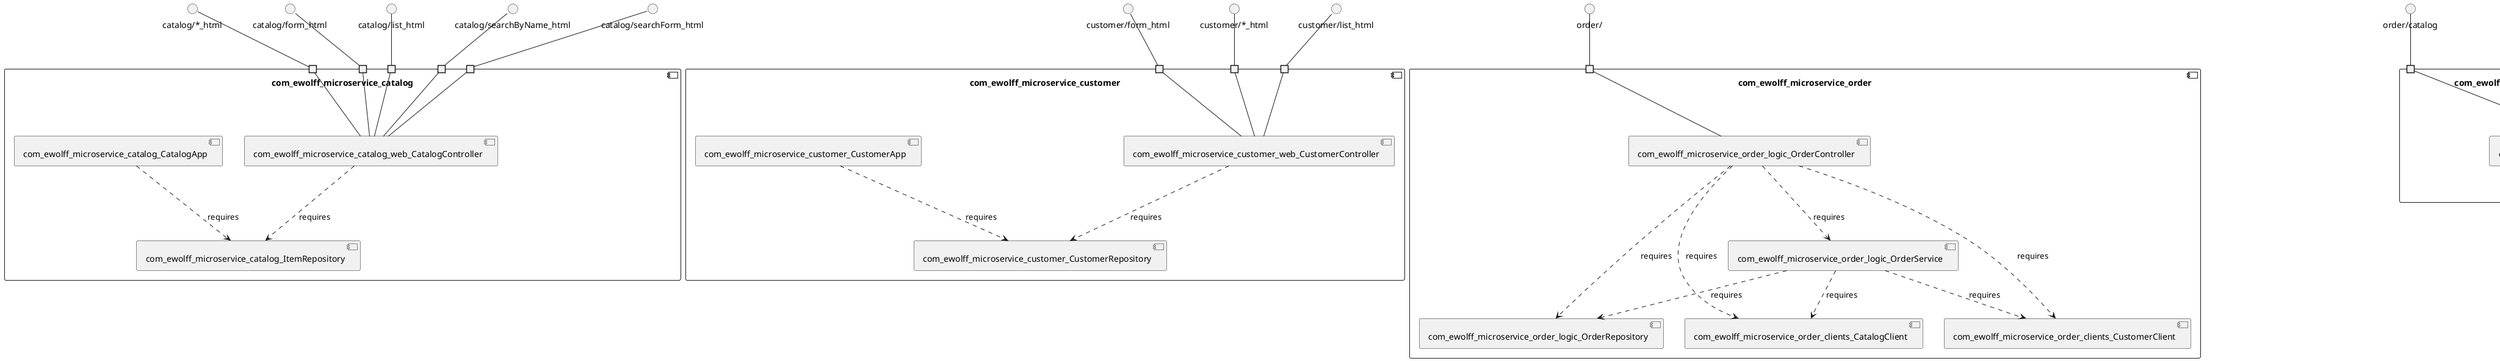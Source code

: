 @startuml
skinparam fixCircleLabelOverlapping true
skinparam componentStyle uml2
component "com_ewolff_microservice_catalog\n\n\n\n\n\n" {
[com_ewolff_microservice_catalog_ItemRepository]
[com_ewolff_microservice_catalog_web_CatalogController]
[com_ewolff_microservice_catalog_CatalogApp]
portin " " as com_ewolff_microservice_catalog_requires_catalog_form_html
portin " " as com_ewolff_microservice_catalog_requires_catalog__html
portin " " as com_ewolff_microservice_catalog_requires_catalog_searchForm_html
portin " " as com_ewolff_microservice_catalog_requires_catalog_list_html
portin " " as com_ewolff_microservice_catalog_requires_catalog_searchByName_html
[com_ewolff_microservice_catalog_CatalogApp]..>[com_ewolff_microservice_catalog_ItemRepository] : requires
[com_ewolff_microservice_catalog_web_CatalogController]..>[com_ewolff_microservice_catalog_ItemRepository] : requires
"com_ewolff_microservice_catalog_requires_catalog_searchByName_html"--[com_ewolff_microservice_catalog_web_CatalogController]
"com_ewolff_microservice_catalog_requires_catalog_searchForm_html"--[com_ewolff_microservice_catalog_web_CatalogController]
"com_ewolff_microservice_catalog_requires_catalog_list_html"--[com_ewolff_microservice_catalog_web_CatalogController]
"com_ewolff_microservice_catalog_requires_catalog_form_html"--[com_ewolff_microservice_catalog_web_CatalogController]
"com_ewolff_microservice_catalog_requires_catalog__html"--[com_ewolff_microservice_catalog_web_CatalogController]
}
interface "catalog/*_html" as interface.catalog__html
interface.catalog__html--"com_ewolff_microservice_catalog_requires_catalog__html"
interface "catalog/form_html" as interface.catalog_form_html
interface.catalog_form_html--"com_ewolff_microservice_catalog_requires_catalog_form_html"
interface "catalog/list_html" as interface.catalog_list_html
interface.catalog_list_html--"com_ewolff_microservice_catalog_requires_catalog_list_html"
interface "catalog/searchByName_html" as interface.catalog_searchByName_html
interface.catalog_searchByName_html--"com_ewolff_microservice_catalog_requires_catalog_searchByName_html"
interface "catalog/searchForm_html" as interface.catalog_searchForm_html
interface.catalog_searchForm_html--"com_ewolff_microservice_catalog_requires_catalog_searchForm_html"
component "com_ewolff_microservice_customer\n\n\n\n\n\n" {
[com_ewolff_microservice_customer_web_CustomerController]
[com_ewolff_microservice_customer_CustomerRepository]
[com_ewolff_microservice_customer_CustomerApp]
portin " " as com_ewolff_microservice_customer_requires_customer__html
portin " " as com_ewolff_microservice_customer_requires_customer_list_html
portin " " as com_ewolff_microservice_customer_requires_customer_form_html
[com_ewolff_microservice_customer_web_CustomerController]..>[com_ewolff_microservice_customer_CustomerRepository] : requires
[com_ewolff_microservice_customer_CustomerApp]..>[com_ewolff_microservice_customer_CustomerRepository] : requires
"com_ewolff_microservice_customer_requires_customer_form_html"--[com_ewolff_microservice_customer_web_CustomerController]
"com_ewolff_microservice_customer_requires_customer__html"--[com_ewolff_microservice_customer_web_CustomerController]
"com_ewolff_microservice_customer_requires_customer_list_html"--[com_ewolff_microservice_customer_web_CustomerController]
}
interface "customer/*_html" as interface.customer__html
interface.customer__html--"com_ewolff_microservice_customer_requires_customer__html"
interface "customer/form_html" as interface.customer_form_html
interface.customer_form_html--"com_ewolff_microservice_customer_requires_customer_form_html"
interface "customer/list_html" as interface.customer_list_html
interface.customer_list_html--"com_ewolff_microservice_customer_requires_customer_list_html"
component "com_ewolff_microservice_order\n\n\n\n\n\n" {
[com_ewolff_microservice_order_logic_OrderService]
[com_ewolff_microservice_order_logic_OrderRepository]
[com_ewolff_microservice_order_logic_OrderController]
[com_ewolff_microservice_order_clients_CatalogClient]
[com_ewolff_microservice_order_clients_CustomerClient]
portin " " as com_ewolff_microservice_order_requires_order_
[com_ewolff_microservice_order_logic_OrderController]..>[com_ewolff_microservice_order_logic_OrderService] : requires
[com_ewolff_microservice_order_logic_OrderService]..>[com_ewolff_microservice_order_logic_OrderRepository] : requires
[com_ewolff_microservice_order_logic_OrderController]..>[com_ewolff_microservice_order_logic_OrderRepository] : requires
[com_ewolff_microservice_order_logic_OrderService]..>[com_ewolff_microservice_order_clients_CustomerClient] : requires
[com_ewolff_microservice_order_logic_OrderController]..>[com_ewolff_microservice_order_clients_CustomerClient] : requires
[com_ewolff_microservice_order_logic_OrderController]..>[com_ewolff_microservice_order_clients_CatalogClient] : requires
[com_ewolff_microservice_order_logic_OrderService]..>[com_ewolff_microservice_order_clients_CatalogClient] : requires
"com_ewolff_microservice_order_requires_order_"--[com_ewolff_microservice_order_logic_OrderController]
}
interface "order/" as interface.order_
interface.order_--"com_ewolff_microservice_order_requires_order_"
component "com_ewolff_microservice_order_catalogstub_CatalogStub\n\n\n\n\n\n" {
[com_ewolff_microservice_order_catalogstub_CatalogStub]
portin " " as com_ewolff_microservice_order_catalogstub_CatalogStub_requires_order_catalog
"com_ewolff_microservice_order_catalogstub_CatalogStub_requires_order_catalog"--[com_ewolff_microservice_order_catalogstub_CatalogStub]
}
interface "order/catalog" as interface.order_catalog
interface.order_catalog--"com_ewolff_microservice_order_catalogstub_CatalogStub_requires_order_catalog"
component "com_ewolff_microservice_order_customerstub_CustomerStub\n\n\n\n\n\n" {
[com_ewolff_microservice_order_customerstub_CustomerStub]
portin " " as com_ewolff_microservice_order_customerstub_CustomerStub_requires_order_customer
"com_ewolff_microservice_order_customerstub_CustomerStub_requires_order_customer"--[com_ewolff_microservice_order_customerstub_CustomerStub]
}
interface "order/customer" as interface.order_customer
interface.order_customer--"com_ewolff_microservice_order_customerstub_CustomerStub_requires_order_customer"

@enduml

